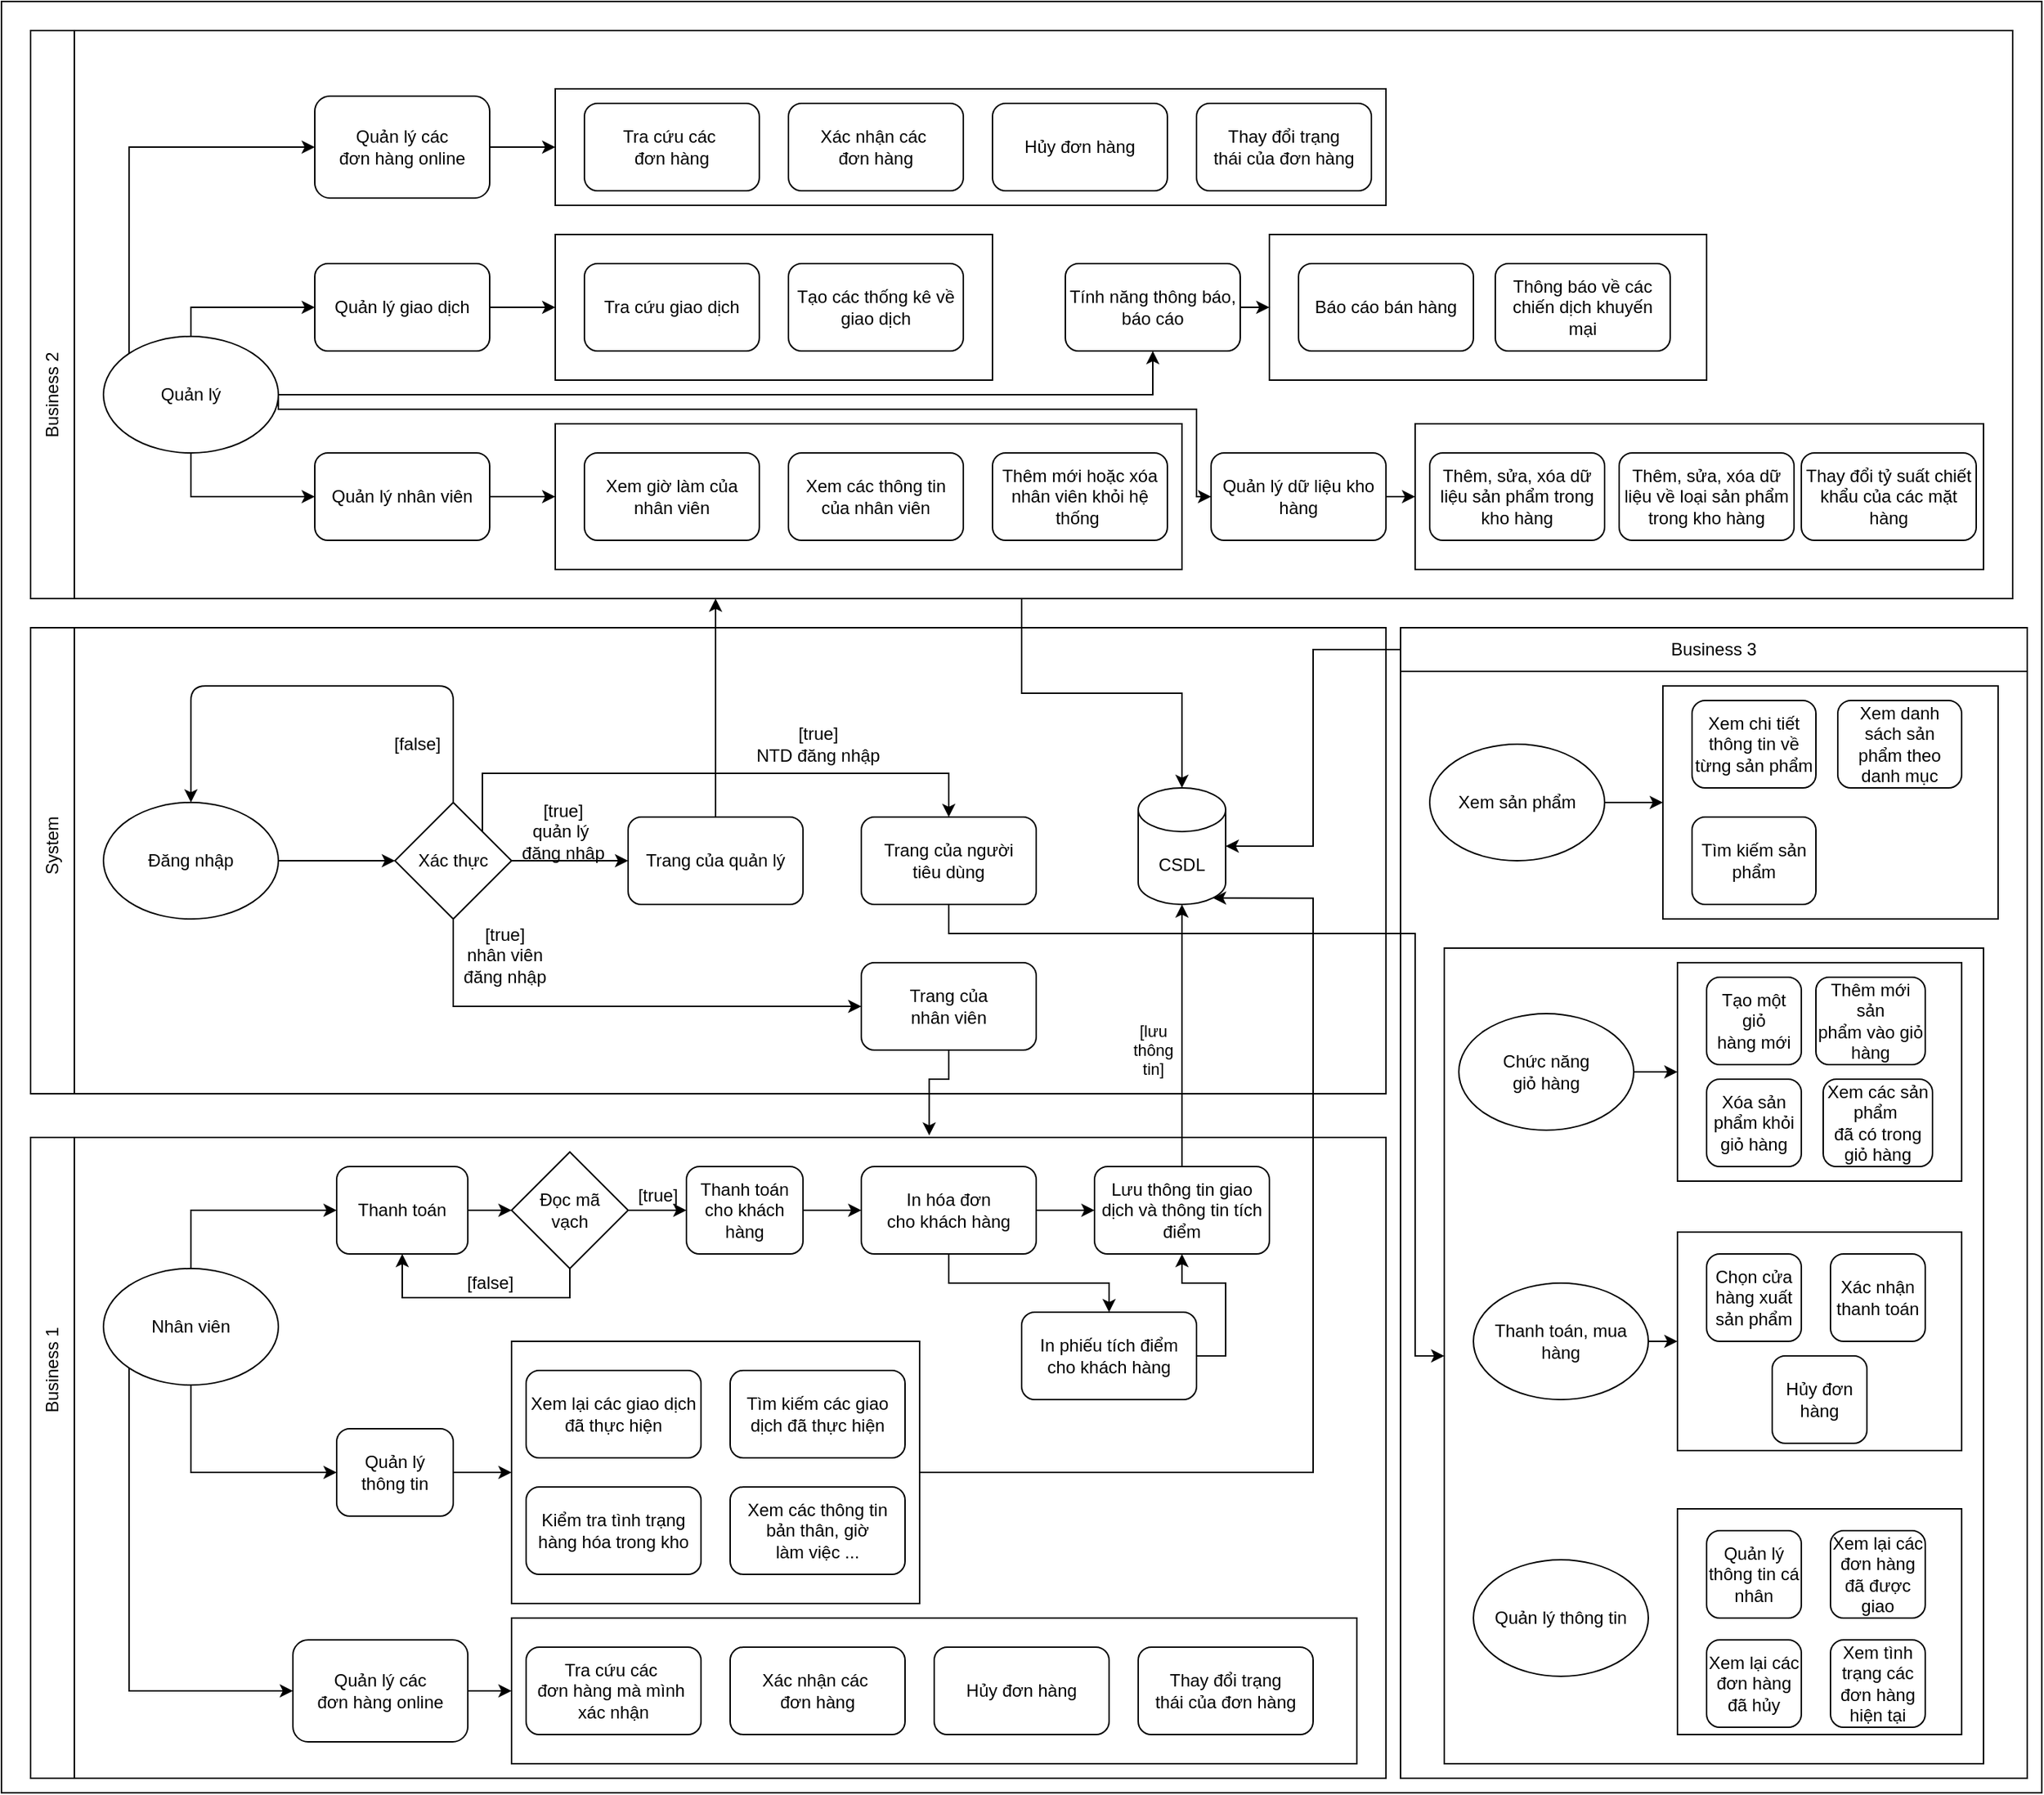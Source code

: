 <mxfile version="13.9.9" type="device"><diagram id="P_2Slfmi_sq_hGKHraIi" name="Page-1"><mxGraphModel dx="1280" dy="1918" grid="1" gridSize="10" guides="1" tooltips="1" connect="1" arrows="1" fold="1" page="1" pageScale="1" pageWidth="850" pageHeight="1100" math="0" shadow="0"><root><mxCell id="0"/><mxCell id="1" parent="0"/><mxCell id="_fVwD9GaDgmCqBcUiQxg-21" value="" style="rounded=0;whiteSpace=wrap;html=1;" parent="1" vertex="1"><mxGeometry x="480" y="900" width="550" height="80" as="geometry"/></mxCell><mxCell id="Zwr4OdnXuTzgEiJw1vSh-81" value="" style="rounded=0;whiteSpace=wrap;html=1;" parent="1" vertex="1"><mxGeometry x="130" y="-230" width="1400" height="1230" as="geometry"/></mxCell><mxCell id="Zwr4OdnXuTzgEiJw1vSh-44" value="" style="rounded=0;whiteSpace=wrap;html=1;" parent="1" vertex="1"><mxGeometry x="150" y="550" width="930" height="440" as="geometry"/></mxCell><mxCell id="Zwr4OdnXuTzgEiJw1vSh-12" value="" style="rounded=0;whiteSpace=wrap;html=1;" parent="1" vertex="1"><mxGeometry x="150" y="200" width="930" height="320" as="geometry"/></mxCell><mxCell id="_fVwD9GaDgmCqBcUiQxg-11" style="edgeStyle=orthogonalEdgeStyle;rounded=0;orthogonalLoop=1;jettySize=auto;html=1;exitX=1;exitY=0.5;exitDx=0;exitDy=0;entryX=0;entryY=0.5;entryDx=0;entryDy=0;" parent="1" source="Zwr4OdnXuTzgEiJw1vSh-1" target="Zwr4OdnXuTzgEiJw1vSh-2" edge="1"><mxGeometry relative="1" as="geometry"/></mxCell><mxCell id="Zwr4OdnXuTzgEiJw1vSh-1" value="Đăng nhập" style="ellipse;whiteSpace=wrap;html=1;" parent="1" vertex="1"><mxGeometry x="200" y="320" width="120" height="80" as="geometry"/></mxCell><mxCell id="Zwr4OdnXuTzgEiJw1vSh-8" style="edgeStyle=orthogonalEdgeStyle;rounded=0;orthogonalLoop=1;jettySize=auto;html=1;exitX=0.5;exitY=1;exitDx=0;exitDy=0;entryX=0;entryY=0.5;entryDx=0;entryDy=0;" parent="1" source="Zwr4OdnXuTzgEiJw1vSh-2" target="Zwr4OdnXuTzgEiJw1vSh-7" edge="1"><mxGeometry relative="1" as="geometry"><mxPoint x="440" y="470" as="targetPoint"/><Array as="points"><mxPoint x="440" y="460"/></Array></mxGeometry></mxCell><mxCell id="Zwr4OdnXuTzgEiJw1vSh-9" style="edgeStyle=orthogonalEdgeStyle;rounded=0;orthogonalLoop=1;jettySize=auto;html=1;exitX=1;exitY=0.5;exitDx=0;exitDy=0;entryX=0;entryY=0.5;entryDx=0;entryDy=0;" parent="1" source="Zwr4OdnXuTzgEiJw1vSh-2" target="Zwr4OdnXuTzgEiJw1vSh-6" edge="1"><mxGeometry relative="1" as="geometry"/></mxCell><mxCell id="_fVwD9GaDgmCqBcUiQxg-44" style="edgeStyle=orthogonalEdgeStyle;rounded=0;orthogonalLoop=1;jettySize=auto;html=1;exitX=1;exitY=0;exitDx=0;exitDy=0;entryX=0.5;entryY=0;entryDx=0;entryDy=0;" parent="1" source="Zwr4OdnXuTzgEiJw1vSh-2" target="_fVwD9GaDgmCqBcUiQxg-43" edge="1"><mxGeometry relative="1" as="geometry"><Array as="points"><mxPoint x="460" y="300"/><mxPoint x="780" y="300"/></Array></mxGeometry></mxCell><mxCell id="Zwr4OdnXuTzgEiJw1vSh-2" value="Xác thực" style="rhombus;whiteSpace=wrap;html=1;" parent="1" vertex="1"><mxGeometry x="400" y="320" width="80" height="80" as="geometry"/></mxCell><mxCell id="Zwr4OdnXuTzgEiJw1vSh-3" value="" style="endArrow=classic;html=1;exitX=0.5;exitY=0;exitDx=0;exitDy=0;entryX=0.5;entryY=0;entryDx=0;entryDy=0;" parent="1" source="Zwr4OdnXuTzgEiJw1vSh-2" target="Zwr4OdnXuTzgEiJw1vSh-1" edge="1"><mxGeometry width="50" height="50" relative="1" as="geometry"><mxPoint x="400" y="470" as="sourcePoint"/><mxPoint x="260" y="240" as="targetPoint"/><Array as="points"><mxPoint x="440" y="240"/><mxPoint x="260" y="240"/></Array></mxGeometry></mxCell><mxCell id="Zwr4OdnXuTzgEiJw1vSh-5" value="[false]" style="text;html=1;align=center;verticalAlign=middle;resizable=0;points=[];autosize=1;" parent="1" vertex="1"><mxGeometry x="390" y="270" width="50" height="20" as="geometry"/></mxCell><mxCell id="Zwr4OdnXuTzgEiJw1vSh-53" style="edgeStyle=orthogonalEdgeStyle;rounded=0;orthogonalLoop=1;jettySize=auto;html=1;exitX=0.5;exitY=0;exitDx=0;exitDy=0;" parent="1" source="Zwr4OdnXuTzgEiJw1vSh-6" edge="1"><mxGeometry relative="1" as="geometry"><mxPoint x="620" y="180" as="targetPoint"/></mxGeometry></mxCell><mxCell id="Zwr4OdnXuTzgEiJw1vSh-6" value="Trang của quản lý" style="rounded=1;whiteSpace=wrap;html=1;" parent="1" vertex="1"><mxGeometry x="560" y="330" width="120" height="60" as="geometry"/></mxCell><mxCell id="Zwr4OdnXuTzgEiJw1vSh-45" style="edgeStyle=orthogonalEdgeStyle;rounded=0;orthogonalLoop=1;jettySize=auto;html=1;exitX=0.5;exitY=1;exitDx=0;exitDy=0;entryX=0.663;entryY=-0.003;entryDx=0;entryDy=0;entryPerimeter=0;" parent="1" source="Zwr4OdnXuTzgEiJw1vSh-7" target="Zwr4OdnXuTzgEiJw1vSh-44" edge="1"><mxGeometry relative="1" as="geometry"><Array as="points"><mxPoint x="780" y="510"/><mxPoint x="767" y="510"/></Array></mxGeometry></mxCell><mxCell id="Zwr4OdnXuTzgEiJw1vSh-7" value="Trang của&lt;br&gt;nhân viên" style="rounded=1;whiteSpace=wrap;html=1;" parent="1" vertex="1"><mxGeometry x="720" y="430" width="120" height="60" as="geometry"/></mxCell><mxCell id="Zwr4OdnXuTzgEiJw1vSh-10" value="[true]&lt;br&gt;quản lý&amp;nbsp;&lt;br&gt;đăng nhập" style="text;html=1;align=center;verticalAlign=middle;resizable=0;points=[];autosize=1;" parent="1" vertex="1"><mxGeometry x="480" y="315" width="70" height="50" as="geometry"/></mxCell><mxCell id="Zwr4OdnXuTzgEiJw1vSh-11" value="[true]&lt;br&gt;nhân viên&lt;br&gt;đăng nhập" style="text;html=1;align=center;verticalAlign=middle;resizable=0;points=[];autosize=1;" parent="1" vertex="1"><mxGeometry x="440" y="400" width="70" height="50" as="geometry"/></mxCell><mxCell id="Zwr4OdnXuTzgEiJw1vSh-16" style="edgeStyle=orthogonalEdgeStyle;rounded=0;orthogonalLoop=1;jettySize=auto;html=1;exitX=0.5;exitY=0;exitDx=0;exitDy=0;" parent="1" source="Zwr4OdnXuTzgEiJw1vSh-15" edge="1"><mxGeometry relative="1" as="geometry"><mxPoint x="360" y="600" as="targetPoint"/><Array as="points"><mxPoint x="260" y="600"/></Array></mxGeometry></mxCell><mxCell id="Zwr4OdnXuTzgEiJw1vSh-35" style="edgeStyle=orthogonalEdgeStyle;rounded=0;orthogonalLoop=1;jettySize=auto;html=1;exitX=0.5;exitY=1;exitDx=0;exitDy=0;entryX=0;entryY=0.5;entryDx=0;entryDy=0;" parent="1" source="Zwr4OdnXuTzgEiJw1vSh-15" target="Zwr4OdnXuTzgEiJw1vSh-34" edge="1"><mxGeometry relative="1" as="geometry"/></mxCell><mxCell id="_fVwD9GaDgmCqBcUiQxg-31" style="edgeStyle=orthogonalEdgeStyle;rounded=0;orthogonalLoop=1;jettySize=auto;html=1;exitX=0;exitY=1;exitDx=0;exitDy=0;entryX=0;entryY=0.5;entryDx=0;entryDy=0;" parent="1" source="Zwr4OdnXuTzgEiJw1vSh-15" target="_fVwD9GaDgmCqBcUiQxg-12" edge="1"><mxGeometry relative="1" as="geometry"><Array as="points"><mxPoint x="218" y="930"/></Array></mxGeometry></mxCell><mxCell id="Zwr4OdnXuTzgEiJw1vSh-15" value="Nhân viên" style="ellipse;whiteSpace=wrap;html=1;" parent="1" vertex="1"><mxGeometry x="200" y="640" width="120" height="80" as="geometry"/></mxCell><mxCell id="Zwr4OdnXuTzgEiJw1vSh-19" style="edgeStyle=orthogonalEdgeStyle;rounded=0;orthogonalLoop=1;jettySize=auto;html=1;exitX=1;exitY=0.5;exitDx=0;exitDy=0;entryX=0;entryY=0.5;entryDx=0;entryDy=0;" parent="1" source="Zwr4OdnXuTzgEiJw1vSh-17" target="Zwr4OdnXuTzgEiJw1vSh-18" edge="1"><mxGeometry relative="1" as="geometry"/></mxCell><mxCell id="Zwr4OdnXuTzgEiJw1vSh-17" value="Thanh toán" style="rounded=1;whiteSpace=wrap;html=1;" parent="1" vertex="1"><mxGeometry x="360" y="570" width="90" height="60" as="geometry"/></mxCell><mxCell id="Zwr4OdnXuTzgEiJw1vSh-20" style="edgeStyle=orthogonalEdgeStyle;rounded=0;orthogonalLoop=1;jettySize=auto;html=1;exitX=1;exitY=0.5;exitDx=0;exitDy=0;" parent="1" source="Zwr4OdnXuTzgEiJw1vSh-18" target="Zwr4OdnXuTzgEiJw1vSh-21" edge="1"><mxGeometry relative="1" as="geometry"><mxPoint x="600" y="600" as="targetPoint"/></mxGeometry></mxCell><mxCell id="Zwr4OdnXuTzgEiJw1vSh-23" style="edgeStyle=orthogonalEdgeStyle;rounded=0;orthogonalLoop=1;jettySize=auto;html=1;exitX=0.5;exitY=1;exitDx=0;exitDy=0;entryX=0.5;entryY=1;entryDx=0;entryDy=0;" parent="1" source="Zwr4OdnXuTzgEiJw1vSh-18" target="Zwr4OdnXuTzgEiJw1vSh-17" edge="1"><mxGeometry relative="1" as="geometry"><mxPoint x="520" y="670" as="targetPoint"/></mxGeometry></mxCell><mxCell id="Zwr4OdnXuTzgEiJw1vSh-18" value="Đọc mã&lt;br&gt;vạch" style="rhombus;whiteSpace=wrap;html=1;" parent="1" vertex="1"><mxGeometry x="480" y="560" width="80" height="80" as="geometry"/></mxCell><mxCell id="Zwr4OdnXuTzgEiJw1vSh-26" style="edgeStyle=orthogonalEdgeStyle;rounded=0;orthogonalLoop=1;jettySize=auto;html=1;exitX=1;exitY=0.5;exitDx=0;exitDy=0;entryX=0;entryY=0.5;entryDx=0;entryDy=0;" parent="1" source="Zwr4OdnXuTzgEiJw1vSh-21" target="Zwr4OdnXuTzgEiJw1vSh-25" edge="1"><mxGeometry relative="1" as="geometry"/></mxCell><mxCell id="Zwr4OdnXuTzgEiJw1vSh-21" value="Thanh toán cho khách hàng" style="rounded=1;whiteSpace=wrap;html=1;" parent="1" vertex="1"><mxGeometry x="600" y="570" width="80" height="60" as="geometry"/></mxCell><mxCell id="Zwr4OdnXuTzgEiJw1vSh-22" value="[true]" style="text;html=1;align=center;verticalAlign=middle;resizable=0;points=[];autosize=1;" parent="1" vertex="1"><mxGeometry x="560" y="580" width="40" height="20" as="geometry"/></mxCell><mxCell id="Zwr4OdnXuTzgEiJw1vSh-24" value="[false]" style="text;html=1;align=center;verticalAlign=middle;resizable=0;points=[];autosize=1;" parent="1" vertex="1"><mxGeometry x="440" y="640" width="50" height="20" as="geometry"/></mxCell><mxCell id="Zwr4OdnXuTzgEiJw1vSh-28" style="edgeStyle=orthogonalEdgeStyle;rounded=0;orthogonalLoop=1;jettySize=auto;html=1;exitX=0.5;exitY=1;exitDx=0;exitDy=0;entryX=0.5;entryY=0;entryDx=0;entryDy=0;" parent="1" source="Zwr4OdnXuTzgEiJw1vSh-25" target="Zwr4OdnXuTzgEiJw1vSh-27" edge="1"><mxGeometry relative="1" as="geometry"/></mxCell><mxCell id="Zwr4OdnXuTzgEiJw1vSh-31" style="edgeStyle=orthogonalEdgeStyle;rounded=0;orthogonalLoop=1;jettySize=auto;html=1;exitX=1;exitY=0.5;exitDx=0;exitDy=0;entryX=0;entryY=0.5;entryDx=0;entryDy=0;" parent="1" source="Zwr4OdnXuTzgEiJw1vSh-25" target="Zwr4OdnXuTzgEiJw1vSh-29" edge="1"><mxGeometry relative="1" as="geometry"/></mxCell><mxCell id="Zwr4OdnXuTzgEiJw1vSh-25" value="In hóa đơn &lt;br&gt;cho khách hàng" style="rounded=1;whiteSpace=wrap;html=1;" parent="1" vertex="1"><mxGeometry x="720" y="570" width="120" height="60" as="geometry"/></mxCell><mxCell id="Zwr4OdnXuTzgEiJw1vSh-30" style="edgeStyle=orthogonalEdgeStyle;rounded=0;orthogonalLoop=1;jettySize=auto;html=1;exitX=1;exitY=0.5;exitDx=0;exitDy=0;entryX=0.5;entryY=1;entryDx=0;entryDy=0;" parent="1" source="Zwr4OdnXuTzgEiJw1vSh-27" target="Zwr4OdnXuTzgEiJw1vSh-29" edge="1"><mxGeometry relative="1" as="geometry"/></mxCell><mxCell id="Zwr4OdnXuTzgEiJw1vSh-27" value="In phiếu tích điểm &lt;br&gt;cho khách hàng" style="rounded=1;whiteSpace=wrap;html=1;" parent="1" vertex="1"><mxGeometry x="830" y="670" width="120" height="60" as="geometry"/></mxCell><mxCell id="Zwr4OdnXuTzgEiJw1vSh-33" style="edgeStyle=orthogonalEdgeStyle;rounded=0;orthogonalLoop=1;jettySize=auto;html=1;exitX=0.5;exitY=0;exitDx=0;exitDy=0;entryX=0.5;entryY=1;entryDx=0;entryDy=0;entryPerimeter=0;" parent="1" source="Zwr4OdnXuTzgEiJw1vSh-29" target="Zwr4OdnXuTzgEiJw1vSh-32" edge="1"><mxGeometry relative="1" as="geometry"/></mxCell><mxCell id="Zwr4OdnXuTzgEiJw1vSh-38" value="[lưu &lt;br&gt;thông &lt;br&gt;tin]" style="edgeLabel;html=1;align=center;verticalAlign=middle;resizable=0;points=[];" parent="Zwr4OdnXuTzgEiJw1vSh-33" vertex="1" connectable="0"><mxGeometry x="-0.144" y="-5" relative="1" as="geometry"><mxPoint x="-25" y="-3" as="offset"/></mxGeometry></mxCell><mxCell id="Zwr4OdnXuTzgEiJw1vSh-29" value="Lưu thông tin giao dịch và thông tin tích điểm" style="rounded=1;whiteSpace=wrap;html=1;" parent="1" vertex="1"><mxGeometry x="880" y="570" width="120" height="60" as="geometry"/></mxCell><mxCell id="Zwr4OdnXuTzgEiJw1vSh-32" value="CSDL" style="shape=cylinder3;whiteSpace=wrap;html=1;boundedLbl=1;backgroundOutline=1;size=15;" parent="1" vertex="1"><mxGeometry x="910" y="310" width="60" height="80" as="geometry"/></mxCell><mxCell id="Zwr4OdnXuTzgEiJw1vSh-37" style="edgeStyle=orthogonalEdgeStyle;rounded=0;orthogonalLoop=1;jettySize=auto;html=1;exitX=1;exitY=0.5;exitDx=0;exitDy=0;entryX=0;entryY=0.5;entryDx=0;entryDy=0;" parent="1" source="Zwr4OdnXuTzgEiJw1vSh-34" target="Zwr4OdnXuTzgEiJw1vSh-36" edge="1"><mxGeometry relative="1" as="geometry"/></mxCell><mxCell id="Zwr4OdnXuTzgEiJw1vSh-34" value="Quản lý&lt;br&gt;thông tin" style="rounded=1;whiteSpace=wrap;html=1;" parent="1" vertex="1"><mxGeometry x="360" y="750" width="80" height="60" as="geometry"/></mxCell><mxCell id="Zwr4OdnXuTzgEiJw1vSh-43" style="edgeStyle=orthogonalEdgeStyle;rounded=0;orthogonalLoop=1;jettySize=auto;html=1;exitX=1;exitY=0.5;exitDx=0;exitDy=0;entryX=0.855;entryY=1;entryDx=0;entryDy=-4.35;entryPerimeter=0;" parent="1" source="Zwr4OdnXuTzgEiJw1vSh-36" target="Zwr4OdnXuTzgEiJw1vSh-32" edge="1"><mxGeometry relative="1" as="geometry"><Array as="points"><mxPoint x="1030" y="780"/><mxPoint x="1030" y="386"/></Array></mxGeometry></mxCell><mxCell id="Zwr4OdnXuTzgEiJw1vSh-36" value="" style="rounded=0;whiteSpace=wrap;html=1;" parent="1" vertex="1"><mxGeometry x="480" y="690" width="280" height="180" as="geometry"/></mxCell><mxCell id="Zwr4OdnXuTzgEiJw1vSh-39" value="Xem lại các giao dịch đã thực hiện" style="rounded=1;whiteSpace=wrap;html=1;" parent="1" vertex="1"><mxGeometry x="490" y="710" width="120" height="60" as="geometry"/></mxCell><mxCell id="Zwr4OdnXuTzgEiJw1vSh-40" value="Tìm kiếm các giao dịch đã thực hiện" style="rounded=1;whiteSpace=wrap;html=1;" parent="1" vertex="1"><mxGeometry x="630" y="710" width="120" height="60" as="geometry"/></mxCell><mxCell id="Zwr4OdnXuTzgEiJw1vSh-41" value="Kiểm tra tình trạng hàng hóa trong kho" style="rounded=1;whiteSpace=wrap;html=1;" parent="1" vertex="1"><mxGeometry x="490" y="790" width="120" height="60" as="geometry"/></mxCell><mxCell id="Zwr4OdnXuTzgEiJw1vSh-42" value="Xem các thông tin bản thân, giờ &lt;br&gt;làm việc ..." style="rounded=1;whiteSpace=wrap;html=1;" parent="1" vertex="1"><mxGeometry x="630" y="790" width="120" height="60" as="geometry"/></mxCell><mxCell id="Zwr4OdnXuTzgEiJw1vSh-46" value="" style="rounded=0;whiteSpace=wrap;html=1;" parent="1" vertex="1"><mxGeometry x="150" y="200" width="30" height="320" as="geometry"/></mxCell><mxCell id="Zwr4OdnXuTzgEiJw1vSh-47" value="" style="rounded=0;whiteSpace=wrap;html=1;" parent="1" vertex="1"><mxGeometry x="150" y="550" width="30" height="440" as="geometry"/></mxCell><mxCell id="Zwr4OdnXuTzgEiJw1vSh-69" style="edgeStyle=orthogonalEdgeStyle;rounded=0;orthogonalLoop=1;jettySize=auto;html=1;exitX=0.5;exitY=1;exitDx=0;exitDy=0;entryX=0.5;entryY=0;entryDx=0;entryDy=0;entryPerimeter=0;" parent="1" source="Zwr4OdnXuTzgEiJw1vSh-49" target="Zwr4OdnXuTzgEiJw1vSh-32" edge="1"><mxGeometry relative="1" as="geometry"/></mxCell><mxCell id="Zwr4OdnXuTzgEiJw1vSh-49" value="" style="rounded=0;whiteSpace=wrap;html=1;" parent="1" vertex="1"><mxGeometry x="150" y="-210" width="1360" height="390" as="geometry"/></mxCell><mxCell id="Zwr4OdnXuTzgEiJw1vSh-50" value="" style="rounded=0;whiteSpace=wrap;html=1;" parent="1" vertex="1"><mxGeometry x="150" y="-210" width="30" height="390" as="geometry"/></mxCell><mxCell id="Zwr4OdnXuTzgEiJw1vSh-64" style="edgeStyle=orthogonalEdgeStyle;rounded=0;orthogonalLoop=1;jettySize=auto;html=1;exitX=0.5;exitY=0;exitDx=0;exitDy=0;entryX=0;entryY=0.5;entryDx=0;entryDy=0;" parent="1" source="Zwr4OdnXuTzgEiJw1vSh-51" target="Zwr4OdnXuTzgEiJw1vSh-52" edge="1"><mxGeometry relative="1" as="geometry"/></mxCell><mxCell id="Zwr4OdnXuTzgEiJw1vSh-65" style="edgeStyle=orthogonalEdgeStyle;rounded=0;orthogonalLoop=1;jettySize=auto;html=1;exitX=0.5;exitY=1;exitDx=0;exitDy=0;entryX=0;entryY=0.5;entryDx=0;entryDy=0;" parent="1" source="Zwr4OdnXuTzgEiJw1vSh-51" target="Zwr4OdnXuTzgEiJw1vSh-58" edge="1"><mxGeometry relative="1" as="geometry"/></mxCell><mxCell id="Zwr4OdnXuTzgEiJw1vSh-67" style="edgeStyle=orthogonalEdgeStyle;rounded=0;orthogonalLoop=1;jettySize=auto;html=1;exitX=1;exitY=0.5;exitDx=0;exitDy=0;entryX=0.5;entryY=1;entryDx=0;entryDy=0;" parent="1" source="Zwr4OdnXuTzgEiJw1vSh-51" target="Zwr4OdnXuTzgEiJw1vSh-66" edge="1"><mxGeometry relative="1" as="geometry"/></mxCell><mxCell id="_fVwD9GaDgmCqBcUiQxg-6" style="edgeStyle=orthogonalEdgeStyle;rounded=0;orthogonalLoop=1;jettySize=auto;html=1;exitX=0;exitY=0;exitDx=0;exitDy=0;entryX=0;entryY=0.5;entryDx=0;entryDy=0;" parent="1" source="Zwr4OdnXuTzgEiJw1vSh-51" target="_fVwD9GaDgmCqBcUiQxg-1" edge="1"><mxGeometry relative="1" as="geometry"><Array as="points"><mxPoint x="218" y="-130"/></Array></mxGeometry></mxCell><mxCell id="Zwr4OdnXuTzgEiJw1vSh-51" value="Quản lý" style="ellipse;whiteSpace=wrap;html=1;" parent="1" vertex="1"><mxGeometry x="200" width="120" height="80" as="geometry"/></mxCell><mxCell id="Zwr4OdnXuTzgEiJw1vSh-57" style="edgeStyle=orthogonalEdgeStyle;rounded=0;orthogonalLoop=1;jettySize=auto;html=1;exitX=1;exitY=0.5;exitDx=0;exitDy=0;entryX=0;entryY=0.5;entryDx=0;entryDy=0;" parent="1" source="Zwr4OdnXuTzgEiJw1vSh-52" target="Zwr4OdnXuTzgEiJw1vSh-54" edge="1"><mxGeometry relative="1" as="geometry"/></mxCell><mxCell id="Zwr4OdnXuTzgEiJw1vSh-52" value="Quản lý giao dịch" style="rounded=1;whiteSpace=wrap;html=1;" parent="1" vertex="1"><mxGeometry x="345" y="-50" width="120" height="60" as="geometry"/></mxCell><mxCell id="Zwr4OdnXuTzgEiJw1vSh-54" value="" style="rounded=0;whiteSpace=wrap;html=1;" parent="1" vertex="1"><mxGeometry x="510" y="-70" width="300" height="100" as="geometry"/></mxCell><mxCell id="Zwr4OdnXuTzgEiJw1vSh-55" value="Tra cứu giao dịch" style="rounded=1;whiteSpace=wrap;html=1;" parent="1" vertex="1"><mxGeometry x="530" y="-50" width="120" height="60" as="geometry"/></mxCell><mxCell id="Zwr4OdnXuTzgEiJw1vSh-56" value="Tạo các thống kê về giao dịch" style="rounded=1;whiteSpace=wrap;html=1;" parent="1" vertex="1"><mxGeometry x="670" y="-50" width="120" height="60" as="geometry"/></mxCell><mxCell id="Zwr4OdnXuTzgEiJw1vSh-63" style="edgeStyle=orthogonalEdgeStyle;rounded=0;orthogonalLoop=1;jettySize=auto;html=1;exitX=1;exitY=0.5;exitDx=0;exitDy=0;entryX=0;entryY=0.5;entryDx=0;entryDy=0;" parent="1" source="Zwr4OdnXuTzgEiJw1vSh-58" target="Zwr4OdnXuTzgEiJw1vSh-59" edge="1"><mxGeometry relative="1" as="geometry"/></mxCell><mxCell id="Zwr4OdnXuTzgEiJw1vSh-58" value="Quản lý nhân viên" style="rounded=1;whiteSpace=wrap;html=1;" parent="1" vertex="1"><mxGeometry x="345" y="80" width="120" height="60" as="geometry"/></mxCell><mxCell id="Zwr4OdnXuTzgEiJw1vSh-59" value="" style="rounded=0;whiteSpace=wrap;html=1;" parent="1" vertex="1"><mxGeometry x="510" y="60" width="430" height="100" as="geometry"/></mxCell><mxCell id="Zwr4OdnXuTzgEiJw1vSh-60" value="Xem giờ làm của nhân viên" style="rounded=1;whiteSpace=wrap;html=1;" parent="1" vertex="1"><mxGeometry x="530" y="80" width="120" height="60" as="geometry"/></mxCell><mxCell id="Zwr4OdnXuTzgEiJw1vSh-61" value="Xem các thông tin của nhân viên" style="rounded=1;whiteSpace=wrap;html=1;" parent="1" vertex="1"><mxGeometry x="670" y="80" width="120" height="60" as="geometry"/></mxCell><mxCell id="Zwr4OdnXuTzgEiJw1vSh-62" value="Thêm mới hoặc xóa nhân viên khỏi hệ thống&amp;nbsp;" style="rounded=1;whiteSpace=wrap;html=1;" parent="1" vertex="1"><mxGeometry x="810" y="80" width="120" height="60" as="geometry"/></mxCell><mxCell id="Zwr4OdnXuTzgEiJw1vSh-74" style="edgeStyle=orthogonalEdgeStyle;rounded=0;orthogonalLoop=1;jettySize=auto;html=1;exitX=1;exitY=0.5;exitDx=0;exitDy=0;entryX=0;entryY=0.5;entryDx=0;entryDy=0;" parent="1" source="Zwr4OdnXuTzgEiJw1vSh-66" target="Zwr4OdnXuTzgEiJw1vSh-71" edge="1"><mxGeometry relative="1" as="geometry"/></mxCell><mxCell id="Zwr4OdnXuTzgEiJw1vSh-66" value="Tính năng thông báo, báo cáo" style="rounded=1;whiteSpace=wrap;html=1;" parent="1" vertex="1"><mxGeometry x="860" y="-50" width="120" height="60" as="geometry"/></mxCell><mxCell id="Zwr4OdnXuTzgEiJw1vSh-71" value="" style="rounded=0;whiteSpace=wrap;html=1;" parent="1" vertex="1"><mxGeometry x="1000" y="-70" width="300" height="100" as="geometry"/></mxCell><mxCell id="Zwr4OdnXuTzgEiJw1vSh-72" value="Báo cáo bán hàng" style="rounded=1;whiteSpace=wrap;html=1;" parent="1" vertex="1"><mxGeometry x="1020" y="-50" width="120" height="60" as="geometry"/></mxCell><mxCell id="Zwr4OdnXuTzgEiJw1vSh-73" value="Thông báo về các chiến dịch khuyến mại" style="rounded=1;whiteSpace=wrap;html=1;" parent="1" vertex="1"><mxGeometry x="1155" y="-50" width="120" height="60" as="geometry"/></mxCell><mxCell id="Zwr4OdnXuTzgEiJw1vSh-79" style="edgeStyle=orthogonalEdgeStyle;rounded=0;orthogonalLoop=1;jettySize=auto;html=1;exitX=1;exitY=0.5;exitDx=0;exitDy=0;entryX=0;entryY=0.5;entryDx=0;entryDy=0;" parent="1" source="Zwr4OdnXuTzgEiJw1vSh-75" target="Zwr4OdnXuTzgEiJw1vSh-76" edge="1"><mxGeometry relative="1" as="geometry"/></mxCell><mxCell id="Zwr4OdnXuTzgEiJw1vSh-75" value="Quản lý dữ liệu kho hàng" style="rounded=1;whiteSpace=wrap;html=1;" parent="1" vertex="1"><mxGeometry x="960" y="80" width="120" height="60" as="geometry"/></mxCell><mxCell id="Zwr4OdnXuTzgEiJw1vSh-76" value="" style="rounded=0;whiteSpace=wrap;html=1;" parent="1" vertex="1"><mxGeometry x="1100" y="60" width="390" height="100" as="geometry"/></mxCell><mxCell id="Zwr4OdnXuTzgEiJw1vSh-77" value="Thêm, sửa, xóa dữ liệu sản phẩm trong kho hàng" style="rounded=1;whiteSpace=wrap;html=1;" parent="1" vertex="1"><mxGeometry x="1110" y="80" width="120" height="60" as="geometry"/></mxCell><mxCell id="Zwr4OdnXuTzgEiJw1vSh-78" value="Thêm, sửa, xóa dữ liệu về loại sản phẩm trong kho hàng" style="rounded=1;whiteSpace=wrap;html=1;" parent="1" vertex="1"><mxGeometry x="1240" y="80" width="120" height="60" as="geometry"/></mxCell><mxCell id="Zwr4OdnXuTzgEiJw1vSh-80" style="edgeStyle=orthogonalEdgeStyle;rounded=0;orthogonalLoop=1;jettySize=auto;html=1;exitX=1;exitY=0.5;exitDx=0;exitDy=0;entryX=0;entryY=0.5;entryDx=0;entryDy=0;" parent="1" source="Zwr4OdnXuTzgEiJw1vSh-51" target="Zwr4OdnXuTzgEiJw1vSh-75" edge="1"><mxGeometry relative="1" as="geometry"><Array as="points"><mxPoint x="320" y="50"/><mxPoint x="950" y="50"/><mxPoint x="950" y="110"/></Array></mxGeometry></mxCell><mxCell id="Zwr4OdnXuTzgEiJw1vSh-82" value="System" style="text;html=1;align=center;verticalAlign=middle;resizable=0;points=[];autosize=1;rotation=-90;" parent="1" vertex="1"><mxGeometry x="135" y="340" width="60" height="20" as="geometry"/></mxCell><mxCell id="Zwr4OdnXuTzgEiJw1vSh-83" value="Business 1" style="text;html=1;align=center;verticalAlign=middle;resizable=0;points=[];autosize=1;rotation=-90;" parent="1" vertex="1"><mxGeometry x="130" y="700" width="70" height="20" as="geometry"/></mxCell><mxCell id="Zwr4OdnXuTzgEiJw1vSh-84" value="Business 2" style="text;html=1;strokeColor=none;fillColor=none;align=center;verticalAlign=middle;whiteSpace=wrap;rounded=0;rotation=-90;" parent="1" vertex="1"><mxGeometry x="130" y="30" width="70" height="20" as="geometry"/></mxCell><mxCell id="_fVwD9GaDgmCqBcUiQxg-5" style="edgeStyle=orthogonalEdgeStyle;rounded=0;orthogonalLoop=1;jettySize=auto;html=1;exitX=1;exitY=0.5;exitDx=0;exitDy=0;entryX=0;entryY=0.5;entryDx=0;entryDy=0;" parent="1" source="_fVwD9GaDgmCqBcUiQxg-1" target="_fVwD9GaDgmCqBcUiQxg-4" edge="1"><mxGeometry relative="1" as="geometry"/></mxCell><mxCell id="_fVwD9GaDgmCqBcUiQxg-1" value="Quản lý các&lt;br&gt;đơn hàng online" style="rounded=1;whiteSpace=wrap;html=1;" parent="1" vertex="1"><mxGeometry x="345" y="-165" width="120" height="70" as="geometry"/></mxCell><mxCell id="_fVwD9GaDgmCqBcUiQxg-4" value="" style="rounded=0;whiteSpace=wrap;html=1;" parent="1" vertex="1"><mxGeometry x="510" y="-170" width="570" height="80" as="geometry"/></mxCell><mxCell id="_fVwD9GaDgmCqBcUiQxg-7" value="Tra cứu các&amp;nbsp;&lt;br&gt;đơn hàng" style="rounded=1;whiteSpace=wrap;html=1;" parent="1" vertex="1"><mxGeometry x="530" y="-160" width="120" height="60" as="geometry"/></mxCell><mxCell id="_fVwD9GaDgmCqBcUiQxg-8" value="Xác nhận các&amp;nbsp;&lt;br&gt;đơn hàng" style="rounded=1;whiteSpace=wrap;html=1;" parent="1" vertex="1"><mxGeometry x="670" y="-160" width="120" height="60" as="geometry"/></mxCell><mxCell id="_fVwD9GaDgmCqBcUiQxg-9" value="Hủy đơn hàng" style="rounded=1;whiteSpace=wrap;html=1;" parent="1" vertex="1"><mxGeometry x="810" y="-160" width="120" height="60" as="geometry"/></mxCell><mxCell id="_fVwD9GaDgmCqBcUiQxg-10" value="Thay đổi trạng&lt;br&gt;thái của đơn hàng" style="rounded=1;whiteSpace=wrap;html=1;" parent="1" vertex="1"><mxGeometry x="950" y="-160" width="120" height="60" as="geometry"/></mxCell><mxCell id="_fVwD9GaDgmCqBcUiQxg-30" style="edgeStyle=orthogonalEdgeStyle;rounded=0;orthogonalLoop=1;jettySize=auto;html=1;exitX=1;exitY=0.5;exitDx=0;exitDy=0;entryX=0;entryY=0.5;entryDx=0;entryDy=0;" parent="1" source="_fVwD9GaDgmCqBcUiQxg-12" target="_fVwD9GaDgmCqBcUiQxg-25" edge="1"><mxGeometry relative="1" as="geometry"/></mxCell><mxCell id="_fVwD9GaDgmCqBcUiQxg-12" value="Quản lý các&lt;br&gt;đơn hàng online" style="rounded=1;whiteSpace=wrap;html=1;" parent="1" vertex="1"><mxGeometry x="330" y="895" width="120" height="70" as="geometry"/></mxCell><mxCell id="_fVwD9GaDgmCqBcUiQxg-25" value="" style="rounded=0;whiteSpace=wrap;html=1;" parent="1" vertex="1"><mxGeometry x="480" y="880" width="580" height="100" as="geometry"/></mxCell><mxCell id="_fVwD9GaDgmCqBcUiQxg-26" value="Hủy đơn hàng" style="rounded=1;whiteSpace=wrap;html=1;" parent="1" vertex="1"><mxGeometry x="770" y="900" width="120" height="60" as="geometry"/></mxCell><mxCell id="_fVwD9GaDgmCqBcUiQxg-27" value="Tra cứu các&amp;nbsp;&lt;br&gt;đơn hàng mà mình&amp;nbsp;&lt;br&gt;xác nhận" style="rounded=1;whiteSpace=wrap;html=1;" parent="1" vertex="1"><mxGeometry x="490" y="900" width="120" height="60" as="geometry"/></mxCell><mxCell id="_fVwD9GaDgmCqBcUiQxg-28" value="Xác nhận các&amp;nbsp;&lt;br&gt;đơn hàng" style="rounded=1;whiteSpace=wrap;html=1;" parent="1" vertex="1"><mxGeometry x="630" y="900" width="120" height="60" as="geometry"/></mxCell><mxCell id="_fVwD9GaDgmCqBcUiQxg-29" value="Thay đổi trạng&lt;br&gt;thái của đơn hàng" style="rounded=1;whiteSpace=wrap;html=1;" parent="1" vertex="1"><mxGeometry x="910" y="900" width="120" height="60" as="geometry"/></mxCell><mxCell id="_fVwD9GaDgmCqBcUiQxg-32" value="" style="rounded=0;whiteSpace=wrap;html=1;" parent="1" vertex="1"><mxGeometry x="1090" y="200" width="430" height="790" as="geometry"/></mxCell><mxCell id="_fVwD9GaDgmCqBcUiQxg-42" style="edgeStyle=orthogonalEdgeStyle;rounded=0;orthogonalLoop=1;jettySize=auto;html=1;exitX=0;exitY=0.5;exitDx=0;exitDy=0;entryX=1;entryY=0.5;entryDx=0;entryDy=0;entryPerimeter=0;" parent="1" source="_fVwD9GaDgmCqBcUiQxg-33" target="Zwr4OdnXuTzgEiJw1vSh-32" edge="1"><mxGeometry relative="1" as="geometry"/></mxCell><mxCell id="_fVwD9GaDgmCqBcUiQxg-33" value="Business 3" style="rounded=0;whiteSpace=wrap;html=1;" parent="1" vertex="1"><mxGeometry x="1090" y="200" width="430" height="30" as="geometry"/></mxCell><mxCell id="_fVwD9GaDgmCqBcUiQxg-39" style="edgeStyle=orthogonalEdgeStyle;rounded=0;orthogonalLoop=1;jettySize=auto;html=1;exitX=1;exitY=0.5;exitDx=0;exitDy=0;entryX=0;entryY=0.5;entryDx=0;entryDy=0;" parent="1" source="_fVwD9GaDgmCqBcUiQxg-34" target="_fVwD9GaDgmCqBcUiQxg-35" edge="1"><mxGeometry relative="1" as="geometry"/></mxCell><mxCell id="_fVwD9GaDgmCqBcUiQxg-34" value="Xem sản phẩm" style="ellipse;whiteSpace=wrap;html=1;" parent="1" vertex="1"><mxGeometry x="1110" y="280" width="120" height="80" as="geometry"/></mxCell><mxCell id="_fVwD9GaDgmCqBcUiQxg-35" value="" style="rounded=0;whiteSpace=wrap;html=1;" parent="1" vertex="1"><mxGeometry x="1270" y="240" width="230" height="160" as="geometry"/></mxCell><mxCell id="_fVwD9GaDgmCqBcUiQxg-36" value="Xem danh sách sản&lt;br&gt;phẩm theo danh mục" style="rounded=1;whiteSpace=wrap;html=1;" parent="1" vertex="1"><mxGeometry x="1390" y="250" width="85" height="60" as="geometry"/></mxCell><mxCell id="_fVwD9GaDgmCqBcUiQxg-37" value="Xem chi tiết thông tin về từng sản phẩm" style="rounded=1;whiteSpace=wrap;html=1;" parent="1" vertex="1"><mxGeometry x="1290" y="250" width="85" height="60" as="geometry"/></mxCell><mxCell id="_fVwD9GaDgmCqBcUiQxg-38" value="Tìm kiếm sản phẩm" style="rounded=1;whiteSpace=wrap;html=1;" parent="1" vertex="1"><mxGeometry x="1290" y="330" width="85" height="60" as="geometry"/></mxCell><mxCell id="_fVwD9GaDgmCqBcUiQxg-40" value="" style="rounded=0;whiteSpace=wrap;html=1;" parent="1" vertex="1"><mxGeometry x="1120" y="420" width="370" height="560" as="geometry"/></mxCell><mxCell id="_fVwD9GaDgmCqBcUiQxg-46" style="edgeStyle=orthogonalEdgeStyle;rounded=0;orthogonalLoop=1;jettySize=auto;html=1;exitX=0.5;exitY=1;exitDx=0;exitDy=0;entryX=0;entryY=0.5;entryDx=0;entryDy=0;" parent="1" source="_fVwD9GaDgmCqBcUiQxg-43" target="_fVwD9GaDgmCqBcUiQxg-40" edge="1"><mxGeometry relative="1" as="geometry"><Array as="points"><mxPoint x="780" y="410"/><mxPoint x="1100" y="410"/><mxPoint x="1100" y="700"/></Array></mxGeometry></mxCell><mxCell id="_fVwD9GaDgmCqBcUiQxg-43" value="Trang của người&lt;br&gt;tiêu dùng" style="rounded=1;whiteSpace=wrap;html=1;" parent="1" vertex="1"><mxGeometry x="720" y="330" width="120" height="60" as="geometry"/></mxCell><mxCell id="_fVwD9GaDgmCqBcUiQxg-45" value="[true]&lt;br&gt;NTD đăng nhập" style="text;html=1;strokeColor=none;fillColor=none;align=center;verticalAlign=middle;whiteSpace=wrap;rounded=0;" parent="1" vertex="1"><mxGeometry x="642.5" y="270" width="95" height="20" as="geometry"/></mxCell><mxCell id="_fVwD9GaDgmCqBcUiQxg-58" style="edgeStyle=orthogonalEdgeStyle;rounded=0;orthogonalLoop=1;jettySize=auto;html=1;exitX=1;exitY=0.5;exitDx=0;exitDy=0;entryX=0;entryY=0.5;entryDx=0;entryDy=0;" parent="1" source="_fVwD9GaDgmCqBcUiQxg-47" target="_fVwD9GaDgmCqBcUiQxg-49" edge="1"><mxGeometry relative="1" as="geometry"/></mxCell><mxCell id="_fVwD9GaDgmCqBcUiQxg-47" value="Chức năng &lt;br&gt;giỏ hàng" style="ellipse;whiteSpace=wrap;html=1;" parent="1" vertex="1"><mxGeometry x="1130" y="465" width="120" height="80" as="geometry"/></mxCell><mxCell id="_fVwD9GaDgmCqBcUiQxg-49" value="" style="rounded=0;whiteSpace=wrap;html=1;" parent="1" vertex="1"><mxGeometry x="1280" y="430" width="195" height="150" as="geometry"/></mxCell><mxCell id="_fVwD9GaDgmCqBcUiQxg-50" value="Tạo một giỏ &lt;br&gt;hàng mới" style="rounded=1;whiteSpace=wrap;html=1;" parent="1" vertex="1"><mxGeometry x="1300" y="440" width="65" height="60" as="geometry"/></mxCell><mxCell id="_fVwD9GaDgmCqBcUiQxg-51" value="Thêm mới sản&lt;br&gt;phẩm vào giỏ hàng" style="rounded=1;whiteSpace=wrap;html=1;" parent="1" vertex="1"><mxGeometry x="1375" y="440" width="75" height="60" as="geometry"/></mxCell><mxCell id="_fVwD9GaDgmCqBcUiQxg-52" value="Xóa sản phẩm khỏi giỏ hàng" style="rounded=1;whiteSpace=wrap;html=1;" parent="1" vertex="1"><mxGeometry x="1300" y="510" width="65" height="60" as="geometry"/></mxCell><mxCell id="_fVwD9GaDgmCqBcUiQxg-54" value="Xem các sản phẩm&amp;nbsp;&lt;br&gt;đã có trong giỏ hàng" style="rounded=1;whiteSpace=wrap;html=1;" parent="1" vertex="1"><mxGeometry x="1380" y="510" width="75" height="60" as="geometry"/></mxCell><mxCell id="_fVwD9GaDgmCqBcUiQxg-64" style="edgeStyle=orthogonalEdgeStyle;rounded=0;orthogonalLoop=1;jettySize=auto;html=1;exitX=1;exitY=0.5;exitDx=0;exitDy=0;entryX=0;entryY=0.5;entryDx=0;entryDy=0;" parent="1" source="_fVwD9GaDgmCqBcUiQxg-59" target="_fVwD9GaDgmCqBcUiQxg-60" edge="1"><mxGeometry relative="1" as="geometry"/></mxCell><mxCell id="_fVwD9GaDgmCqBcUiQxg-59" value="Thanh toán, mua hàng" style="ellipse;whiteSpace=wrap;html=1;" parent="1" vertex="1"><mxGeometry x="1140" y="650" width="120" height="80" as="geometry"/></mxCell><mxCell id="_fVwD9GaDgmCqBcUiQxg-60" value="" style="rounded=0;whiteSpace=wrap;html=1;" parent="1" vertex="1"><mxGeometry x="1280" y="615" width="195" height="150" as="geometry"/></mxCell><mxCell id="_fVwD9GaDgmCqBcUiQxg-61" value="Chọn cửa hàng xuất sản phẩm" style="rounded=1;whiteSpace=wrap;html=1;" parent="1" vertex="1"><mxGeometry x="1300" y="630" width="65" height="60" as="geometry"/></mxCell><mxCell id="_fVwD9GaDgmCqBcUiQxg-62" value="Xác nhận thanh toán" style="rounded=1;whiteSpace=wrap;html=1;" parent="1" vertex="1"><mxGeometry x="1385" y="630" width="65" height="60" as="geometry"/></mxCell><mxCell id="_fVwD9GaDgmCqBcUiQxg-63" value="Hủy đơn hàng" style="rounded=1;whiteSpace=wrap;html=1;" parent="1" vertex="1"><mxGeometry x="1345" y="700" width="65" height="60" as="geometry"/></mxCell><mxCell id="_fVwD9GaDgmCqBcUiQxg-67" value="Quản lý thông tin" style="ellipse;whiteSpace=wrap;html=1;" parent="1" vertex="1"><mxGeometry x="1140" y="840" width="120" height="80" as="geometry"/></mxCell><mxCell id="_fVwD9GaDgmCqBcUiQxg-68" value="" style="rounded=0;whiteSpace=wrap;html=1;" parent="1" vertex="1"><mxGeometry x="1280" y="805" width="195" height="155" as="geometry"/></mxCell><mxCell id="_fVwD9GaDgmCqBcUiQxg-69" value="Quản lý thông tin cá nhân" style="rounded=1;whiteSpace=wrap;html=1;" parent="1" vertex="1"><mxGeometry x="1300" y="820" width="65" height="60" as="geometry"/></mxCell><mxCell id="_fVwD9GaDgmCqBcUiQxg-70" value="Xem lại các đơn hàng đã được giao" style="rounded=1;whiteSpace=wrap;html=1;" parent="1" vertex="1"><mxGeometry x="1385" y="820" width="65" height="60" as="geometry"/></mxCell><mxCell id="_fVwD9GaDgmCqBcUiQxg-71" value="Xem lại các đơn hàng đã hủy" style="rounded=1;whiteSpace=wrap;html=1;" parent="1" vertex="1"><mxGeometry x="1300" y="895" width="65" height="60" as="geometry"/></mxCell><mxCell id="_fVwD9GaDgmCqBcUiQxg-74" value="Xem tình trạng các đơn hàng hiện tại" style="rounded=1;whiteSpace=wrap;html=1;" parent="1" vertex="1"><mxGeometry x="1385" y="895" width="65" height="60" as="geometry"/></mxCell><mxCell id="g_QBawK4iTtMFmt6bG02-1" value="Thay đổi tỷ suất chiết khẩu của các mặt hàng" style="rounded=1;whiteSpace=wrap;html=1;" vertex="1" parent="1"><mxGeometry x="1365" y="80" width="120" height="60" as="geometry"/></mxCell></root></mxGraphModel></diagram></mxfile>